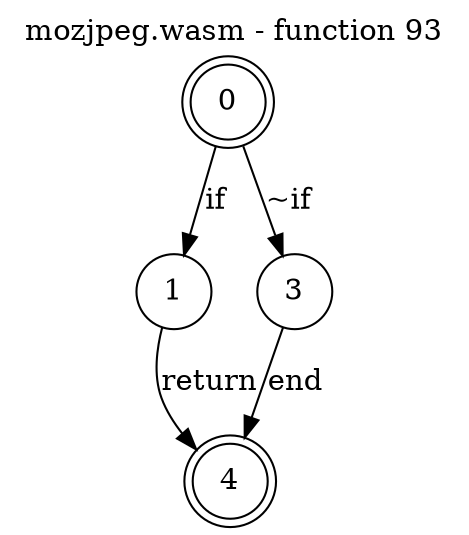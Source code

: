 digraph finite_state_machine {
    label = "mozjpeg.wasm - function 93"
    labelloc =  t
    labelfontsize = 16
    labelfontcolor = black
    labelfontname = "Helvetica"
    node [shape = doublecircle]; 0 4;
    node [shape = circle];
    0 -> 1[label="if"];
    0 -> 3[label="~if"];
    1 -> 4[label="return"];
    3 -> 4[label="end"];
}
